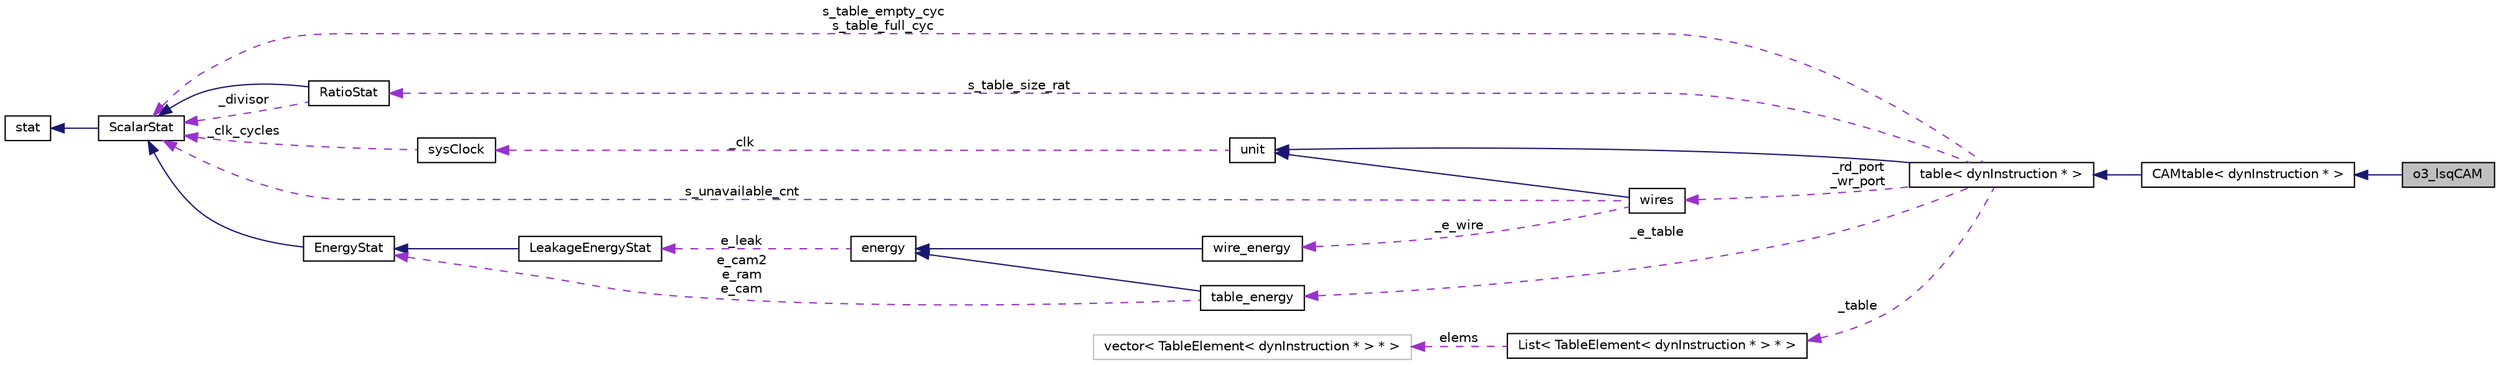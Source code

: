 digraph G
{
  edge [fontname="Helvetica",fontsize="10",labelfontname="Helvetica",labelfontsize="10"];
  node [fontname="Helvetica",fontsize="10",shape=record];
  rankdir=LR;
  Node1 [label="o3_lsqCAM",height=0.2,width=0.4,color="black", fillcolor="grey75", style="filled" fontcolor="black"];
  Node2 -> Node1 [dir=back,color="midnightblue",fontsize="10",style="solid",fontname="Helvetica"];
  Node2 [label="CAMtable\< dynInstruction * \>",height=0.2,width=0.4,color="black", fillcolor="white", style="filled",URL="$classCAMtable.html"];
  Node3 -> Node2 [dir=back,color="midnightblue",fontsize="10",style="solid",fontname="Helvetica"];
  Node3 [label="table\< dynInstruction * \>",height=0.2,width=0.4,color="black", fillcolor="white", style="filled",URL="$classtable.html"];
  Node4 -> Node3 [dir=back,color="midnightblue",fontsize="10",style="solid",fontname="Helvetica"];
  Node4 [label="unit",height=0.2,width=0.4,color="black", fillcolor="white", style="filled",URL="$classunit.html"];
  Node5 -> Node4 [dir=back,color="darkorchid3",fontsize="10",style="dashed",label="_clk",fontname="Helvetica"];
  Node5 [label="sysClock",height=0.2,width=0.4,color="black", fillcolor="white", style="filled",URL="$classsysClock.html"];
  Node6 -> Node5 [dir=back,color="darkorchid3",fontsize="10",style="dashed",label="_clk_cycles",fontname="Helvetica"];
  Node6 [label="ScalarStat",height=0.2,width=0.4,color="black", fillcolor="white", style="filled",URL="$classScalarStat.html"];
  Node7 -> Node6 [dir=back,color="midnightblue",fontsize="10",style="solid",fontname="Helvetica"];
  Node7 [label="stat",height=0.2,width=0.4,color="black", fillcolor="white", style="filled",URL="$classstat.html"];
  Node6 -> Node3 [dir=back,color="darkorchid3",fontsize="10",style="dashed",label="s_table_empty_cyc\ns_table_full_cyc",fontname="Helvetica"];
  Node8 -> Node3 [dir=back,color="darkorchid3",fontsize="10",style="dashed",label="s_table_size_rat",fontname="Helvetica"];
  Node8 [label="RatioStat",height=0.2,width=0.4,color="black", fillcolor="white", style="filled",URL="$classRatioStat.html"];
  Node6 -> Node8 [dir=back,color="midnightblue",fontsize="10",style="solid",fontname="Helvetica"];
  Node6 -> Node8 [dir=back,color="darkorchid3",fontsize="10",style="dashed",label="_divisor",fontname="Helvetica"];
  Node9 -> Node3 [dir=back,color="darkorchid3",fontsize="10",style="dashed",label="_rd_port\n_wr_port",fontname="Helvetica"];
  Node9 [label="wires",height=0.2,width=0.4,color="black", fillcolor="white", style="filled",URL="$classwires.html"];
  Node4 -> Node9 [dir=back,color="midnightblue",fontsize="10",style="solid",fontname="Helvetica"];
  Node6 -> Node9 [dir=back,color="darkorchid3",fontsize="10",style="dashed",label="s_unavailable_cnt",fontname="Helvetica"];
  Node10 -> Node9 [dir=back,color="darkorchid3",fontsize="10",style="dashed",label="_e_wire",fontname="Helvetica"];
  Node10 [label="wire_energy",height=0.2,width=0.4,color="black", fillcolor="white", style="filled",URL="$classwire__energy.html"];
  Node11 -> Node10 [dir=back,color="midnightblue",fontsize="10",style="solid",fontname="Helvetica"];
  Node11 [label="energy",height=0.2,width=0.4,color="black", fillcolor="white", style="filled",URL="$classenergy.html"];
  Node12 -> Node11 [dir=back,color="darkorchid3",fontsize="10",style="dashed",label="e_leak",fontname="Helvetica"];
  Node12 [label="LeakageEnergyStat",height=0.2,width=0.4,color="black", fillcolor="white", style="filled",URL="$classLeakageEnergyStat.html"];
  Node13 -> Node12 [dir=back,color="midnightblue",fontsize="10",style="solid",fontname="Helvetica"];
  Node13 [label="EnergyStat",height=0.2,width=0.4,color="black", fillcolor="white", style="filled",URL="$classEnergyStat.html"];
  Node6 -> Node13 [dir=back,color="midnightblue",fontsize="10",style="solid",fontname="Helvetica"];
  Node14 -> Node3 [dir=back,color="darkorchid3",fontsize="10",style="dashed",label="_e_table",fontname="Helvetica"];
  Node14 [label="table_energy",height=0.2,width=0.4,color="black", fillcolor="white", style="filled",URL="$classtable__energy.html"];
  Node11 -> Node14 [dir=back,color="midnightblue",fontsize="10",style="solid",fontname="Helvetica"];
  Node13 -> Node14 [dir=back,color="darkorchid3",fontsize="10",style="dashed",label="e_cam2\ne_ram\ne_cam",fontname="Helvetica"];
  Node15 -> Node3 [dir=back,color="darkorchid3",fontsize="10",style="dashed",label="_table",fontname="Helvetica"];
  Node15 [label="List\< TableElement\< dynInstruction * \> * \>",height=0.2,width=0.4,color="black", fillcolor="white", style="filled",URL="$classList.html"];
  Node16 -> Node15 [dir=back,color="darkorchid3",fontsize="10",style="dashed",label="elems",fontname="Helvetica"];
  Node16 [label="vector\< TableElement\< dynInstruction * \> * \>",height=0.2,width=0.4,color="grey75", fillcolor="white", style="filled"];
}
